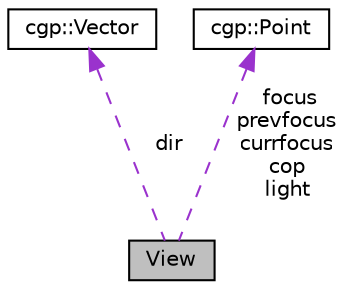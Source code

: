 digraph "View"
{
  edge [fontname="Helvetica",fontsize="10",labelfontname="Helvetica",labelfontsize="10"];
  node [fontname="Helvetica",fontsize="10",shape=record];
  Node1 [label="View",height=0.2,width=0.4,color="black", fillcolor="grey75", style="filled" fontcolor="black"];
  Node2 -> Node1 [dir="back",color="darkorchid3",fontsize="10",style="dashed",label=" dir" ,fontname="Helvetica"];
  Node2 [label="cgp::Vector",height=0.2,width=0.4,color="black", fillcolor="white", style="filled",URL="$classcgp_1_1Vector.html"];
  Node3 -> Node1 [dir="back",color="darkorchid3",fontsize="10",style="dashed",label=" focus\nprevfocus\ncurrfocus\ncop\nlight" ,fontname="Helvetica"];
  Node3 [label="cgp::Point",height=0.2,width=0.4,color="black", fillcolor="white", style="filled",URL="$classcgp_1_1Point.html"];
}
